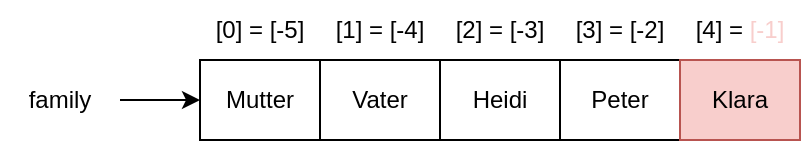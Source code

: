 <mxfile>
    <diagram id="sleOkihNIUMjvQwGmeU3" name="Page-1">
        <mxGraphModel dx="746" dy="547" grid="1" gridSize="10" guides="1" tooltips="1" connect="1" arrows="1" fold="1" page="1" pageScale="1" pageWidth="827" pageHeight="1169" math="0" shadow="0">
            <root>
                <mxCell id="0"/>
                <mxCell id="1" parent="0"/>
                <mxCell id="2" value="Mutter" style="rounded=0;whiteSpace=wrap;html=1;" vertex="1" parent="1">
                    <mxGeometry x="320" y="240" width="60" height="40" as="geometry"/>
                </mxCell>
                <mxCell id="3" value="[0] = [-5]" style="text;html=1;strokeColor=none;fillColor=none;align=center;verticalAlign=middle;whiteSpace=wrap;rounded=0;" vertex="1" parent="1">
                    <mxGeometry x="320" y="210" width="60" height="30" as="geometry"/>
                </mxCell>
                <mxCell id="4" value="Vater" style="rounded=0;whiteSpace=wrap;html=1;" vertex="1" parent="1">
                    <mxGeometry x="380" y="240" width="60" height="40" as="geometry"/>
                </mxCell>
                <mxCell id="5" value="[1] = [-4]" style="text;html=1;strokeColor=none;fillColor=none;align=center;verticalAlign=middle;whiteSpace=wrap;rounded=0;" vertex="1" parent="1">
                    <mxGeometry x="380" y="210" width="60" height="30" as="geometry"/>
                </mxCell>
                <mxCell id="6" value="Heidi" style="rounded=0;whiteSpace=wrap;html=1;" vertex="1" parent="1">
                    <mxGeometry x="440" y="240" width="60" height="40" as="geometry"/>
                </mxCell>
                <mxCell id="7" value="[2] = [-3]" style="text;html=1;strokeColor=none;fillColor=none;align=center;verticalAlign=middle;whiteSpace=wrap;rounded=0;fontColor=#000000;" vertex="1" parent="1">
                    <mxGeometry x="440" y="210" width="60" height="30" as="geometry"/>
                </mxCell>
                <mxCell id="8" value="Peter" style="rounded=0;whiteSpace=wrap;html=1;" vertex="1" parent="1">
                    <mxGeometry x="500" y="240" width="60" height="40" as="geometry"/>
                </mxCell>
                <mxCell id="9" value="[3] = [-2]" style="text;html=1;strokeColor=none;fillColor=none;align=center;verticalAlign=middle;whiteSpace=wrap;rounded=0;" vertex="1" parent="1">
                    <mxGeometry x="500" y="210" width="60" height="30" as="geometry"/>
                </mxCell>
                <mxCell id="10" style="edgeStyle=none;html=1;exitX=1;exitY=0.5;exitDx=0;exitDy=0;entryX=0;entryY=0.5;entryDx=0;entryDy=0;" edge="1" parent="1" source="11" target="2">
                    <mxGeometry relative="1" as="geometry"/>
                </mxCell>
                <mxCell id="11" value="family" style="text;html=1;strokeColor=none;fillColor=none;align=center;verticalAlign=middle;whiteSpace=wrap;rounded=0;" vertex="1" parent="1">
                    <mxGeometry x="220" y="245" width="60" height="30" as="geometry"/>
                </mxCell>
                <mxCell id="12" value="Klara" style="rounded=0;whiteSpace=wrap;html=1;fillColor=#f8cecc;strokeColor=#b85450;" vertex="1" parent="1">
                    <mxGeometry x="560" y="240" width="60" height="40" as="geometry"/>
                </mxCell>
                <mxCell id="13" value="[4] = &lt;font color=&quot;#f8cecc&quot;&gt;[-1]&lt;/font&gt;" style="text;html=1;strokeColor=none;fillColor=none;align=center;verticalAlign=middle;whiteSpace=wrap;rounded=0;" vertex="1" parent="1">
                    <mxGeometry x="560" y="210" width="60" height="30" as="geometry"/>
                </mxCell>
            </root>
        </mxGraphModel>
    </diagram>
</mxfile>